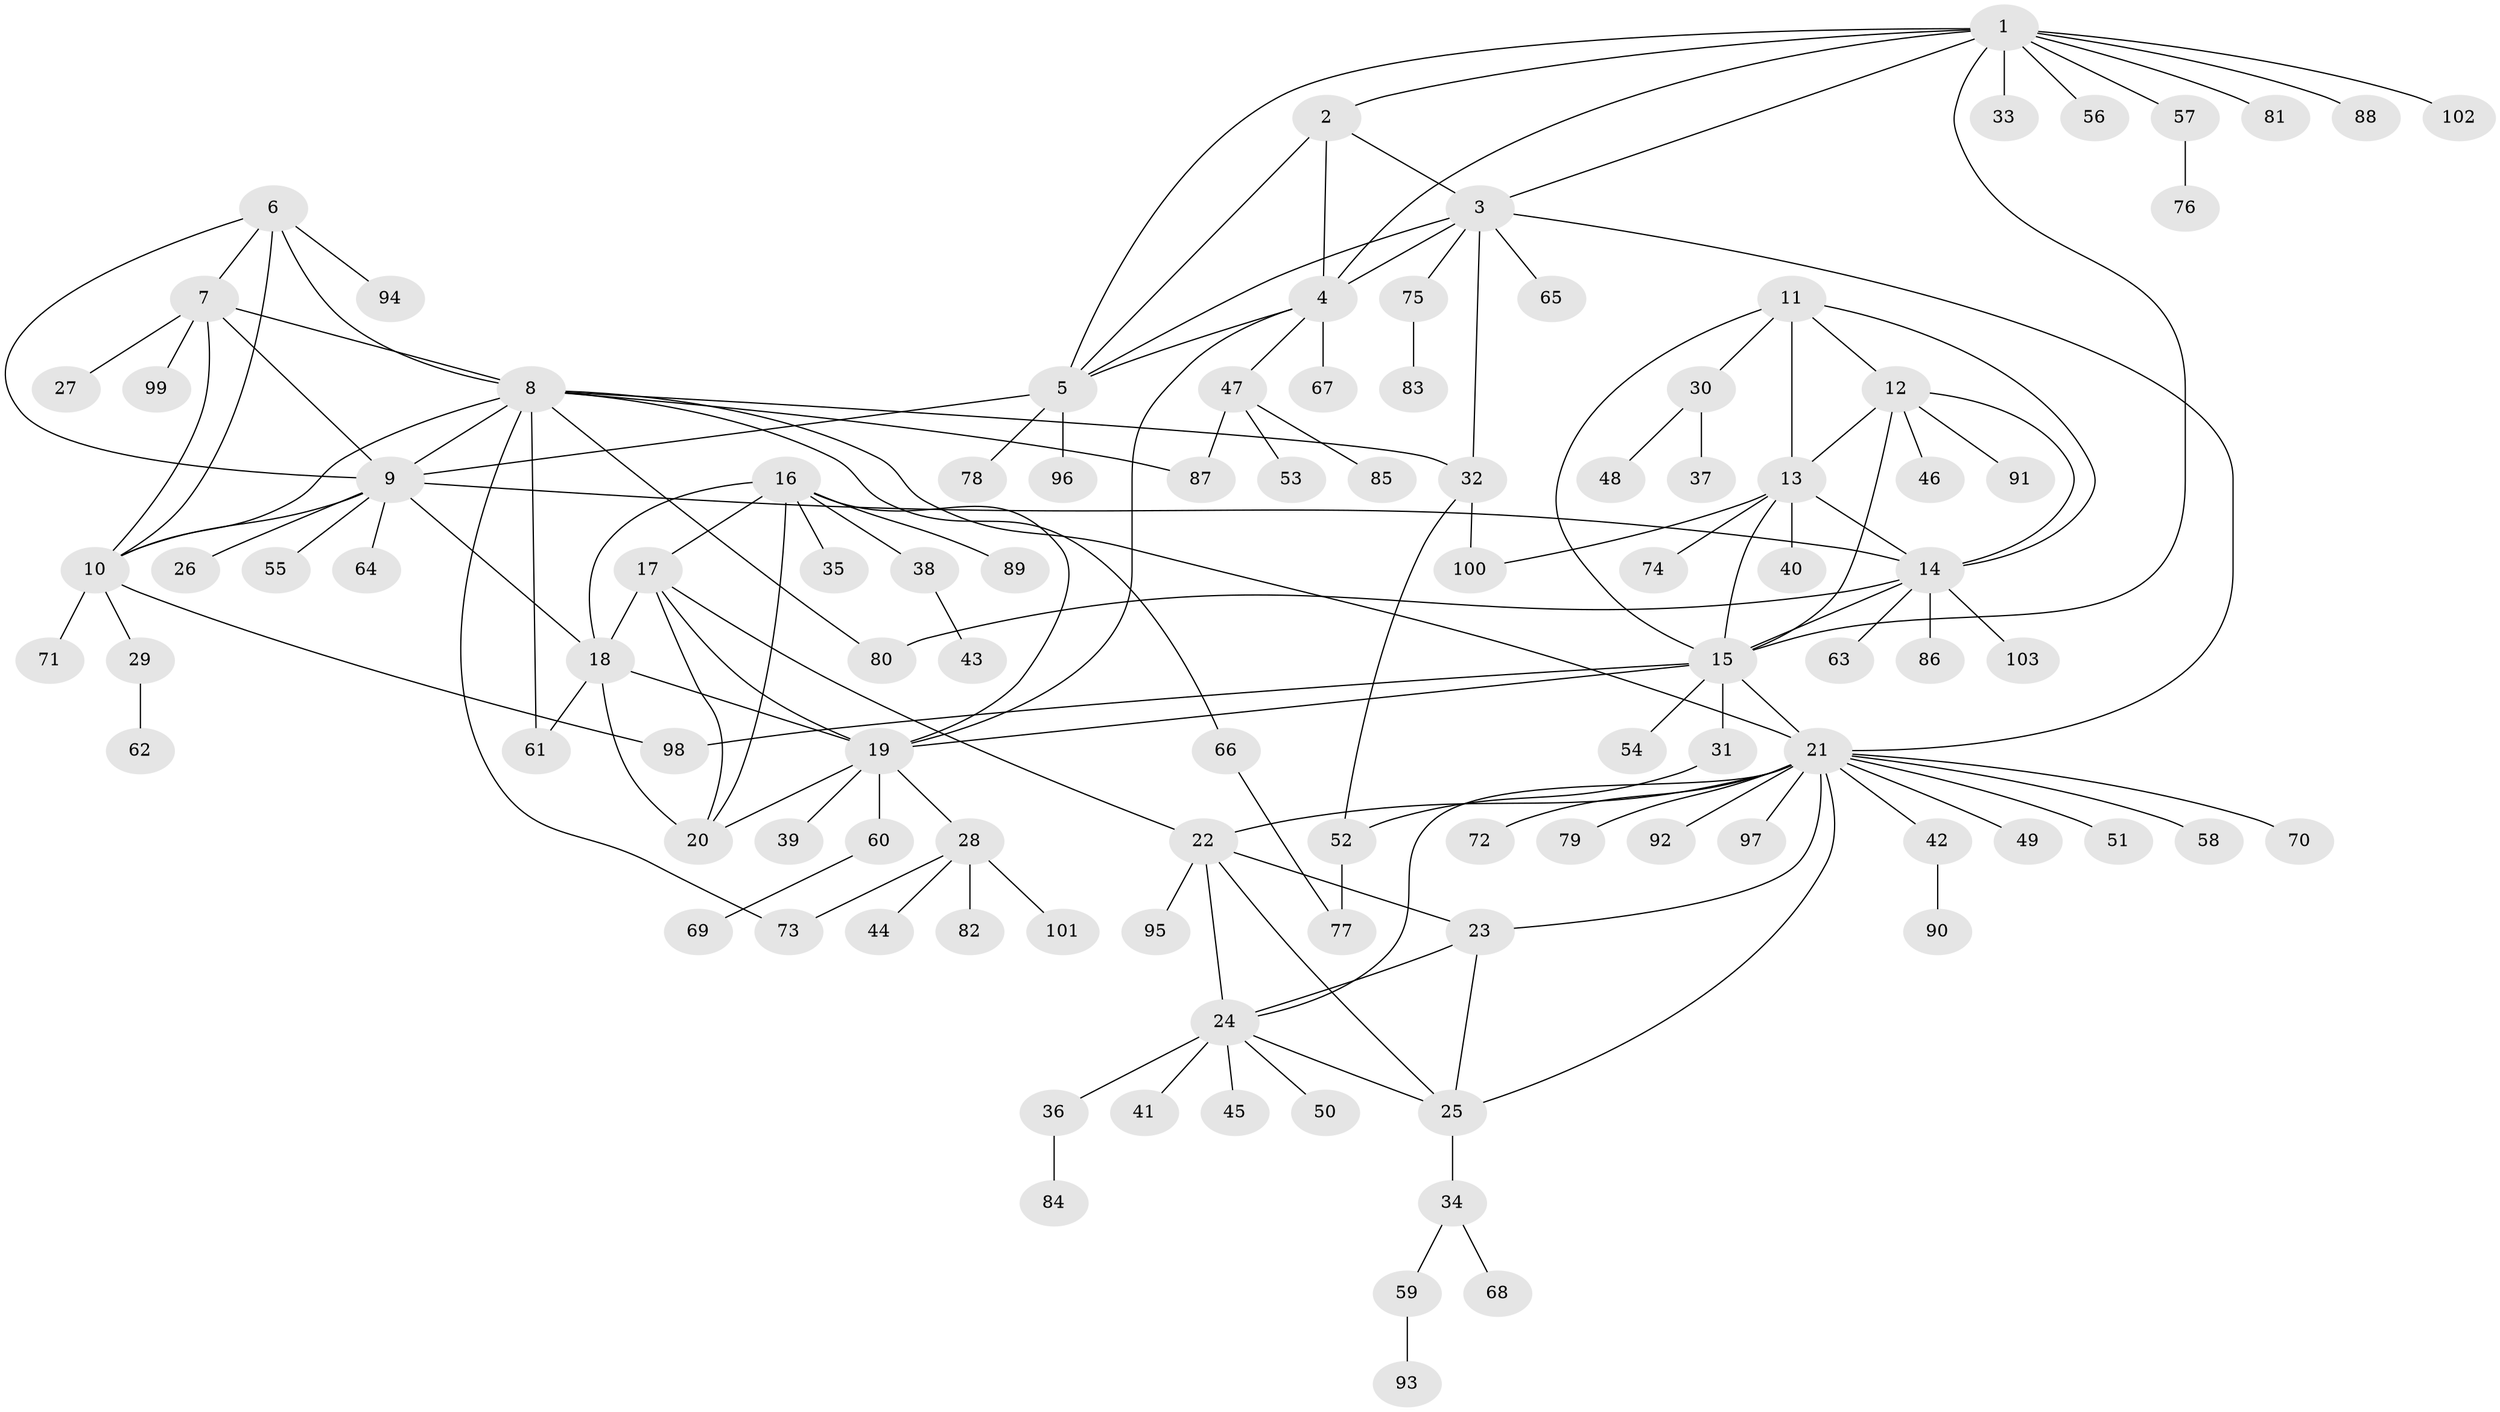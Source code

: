 // Generated by graph-tools (version 1.1) at 2025/16/03/09/25 04:16:00]
// undirected, 103 vertices, 147 edges
graph export_dot {
graph [start="1"]
  node [color=gray90,style=filled];
  1;
  2;
  3;
  4;
  5;
  6;
  7;
  8;
  9;
  10;
  11;
  12;
  13;
  14;
  15;
  16;
  17;
  18;
  19;
  20;
  21;
  22;
  23;
  24;
  25;
  26;
  27;
  28;
  29;
  30;
  31;
  32;
  33;
  34;
  35;
  36;
  37;
  38;
  39;
  40;
  41;
  42;
  43;
  44;
  45;
  46;
  47;
  48;
  49;
  50;
  51;
  52;
  53;
  54;
  55;
  56;
  57;
  58;
  59;
  60;
  61;
  62;
  63;
  64;
  65;
  66;
  67;
  68;
  69;
  70;
  71;
  72;
  73;
  74;
  75;
  76;
  77;
  78;
  79;
  80;
  81;
  82;
  83;
  84;
  85;
  86;
  87;
  88;
  89;
  90;
  91;
  92;
  93;
  94;
  95;
  96;
  97;
  98;
  99;
  100;
  101;
  102;
  103;
  1 -- 2;
  1 -- 3;
  1 -- 4;
  1 -- 5;
  1 -- 15;
  1 -- 33;
  1 -- 56;
  1 -- 57;
  1 -- 81;
  1 -- 88;
  1 -- 102;
  2 -- 3;
  2 -- 4;
  2 -- 5;
  3 -- 4;
  3 -- 5;
  3 -- 21;
  3 -- 32;
  3 -- 65;
  3 -- 75;
  4 -- 5;
  4 -- 19;
  4 -- 47;
  4 -- 67;
  5 -- 9;
  5 -- 78;
  5 -- 96;
  6 -- 7;
  6 -- 8;
  6 -- 9;
  6 -- 10;
  6 -- 94;
  7 -- 8;
  7 -- 9;
  7 -- 10;
  7 -- 27;
  7 -- 99;
  8 -- 9;
  8 -- 10;
  8 -- 21;
  8 -- 32;
  8 -- 61;
  8 -- 66;
  8 -- 73;
  8 -- 80;
  8 -- 87;
  9 -- 10;
  9 -- 14;
  9 -- 18;
  9 -- 26;
  9 -- 55;
  9 -- 64;
  10 -- 29;
  10 -- 71;
  10 -- 98;
  11 -- 12;
  11 -- 13;
  11 -- 14;
  11 -- 15;
  11 -- 30;
  12 -- 13;
  12 -- 14;
  12 -- 15;
  12 -- 46;
  12 -- 91;
  13 -- 14;
  13 -- 15;
  13 -- 40;
  13 -- 74;
  13 -- 100;
  14 -- 15;
  14 -- 63;
  14 -- 80;
  14 -- 86;
  14 -- 103;
  15 -- 19;
  15 -- 21;
  15 -- 31;
  15 -- 54;
  15 -- 98;
  16 -- 17;
  16 -- 18;
  16 -- 19;
  16 -- 20;
  16 -- 35;
  16 -- 38;
  16 -- 89;
  17 -- 18;
  17 -- 19;
  17 -- 20;
  17 -- 22;
  18 -- 19;
  18 -- 20;
  18 -- 61;
  19 -- 20;
  19 -- 28;
  19 -- 39;
  19 -- 60;
  21 -- 22;
  21 -- 23;
  21 -- 24;
  21 -- 25;
  21 -- 42;
  21 -- 49;
  21 -- 51;
  21 -- 58;
  21 -- 70;
  21 -- 72;
  21 -- 79;
  21 -- 92;
  21 -- 97;
  22 -- 23;
  22 -- 24;
  22 -- 25;
  22 -- 95;
  23 -- 24;
  23 -- 25;
  24 -- 25;
  24 -- 36;
  24 -- 41;
  24 -- 45;
  24 -- 50;
  25 -- 34;
  28 -- 44;
  28 -- 73;
  28 -- 82;
  28 -- 101;
  29 -- 62;
  30 -- 37;
  30 -- 48;
  31 -- 52;
  32 -- 52;
  32 -- 100;
  34 -- 59;
  34 -- 68;
  36 -- 84;
  38 -- 43;
  42 -- 90;
  47 -- 53;
  47 -- 85;
  47 -- 87;
  52 -- 77;
  57 -- 76;
  59 -- 93;
  60 -- 69;
  66 -- 77;
  75 -- 83;
}
